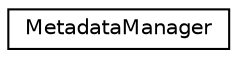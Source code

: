 digraph "Graphical Class Hierarchy"
{
  edge [fontname="Helvetica",fontsize="10",labelfontname="Helvetica",labelfontsize="10"];
  node [fontname="Helvetica",fontsize="10",shape=record];
  rankdir="LR";
  Node1 [label="MetadataManager",height=0.2,width=0.4,color="black", fillcolor="white", style="filled",URL="$classMetadataManager.html"];
}
